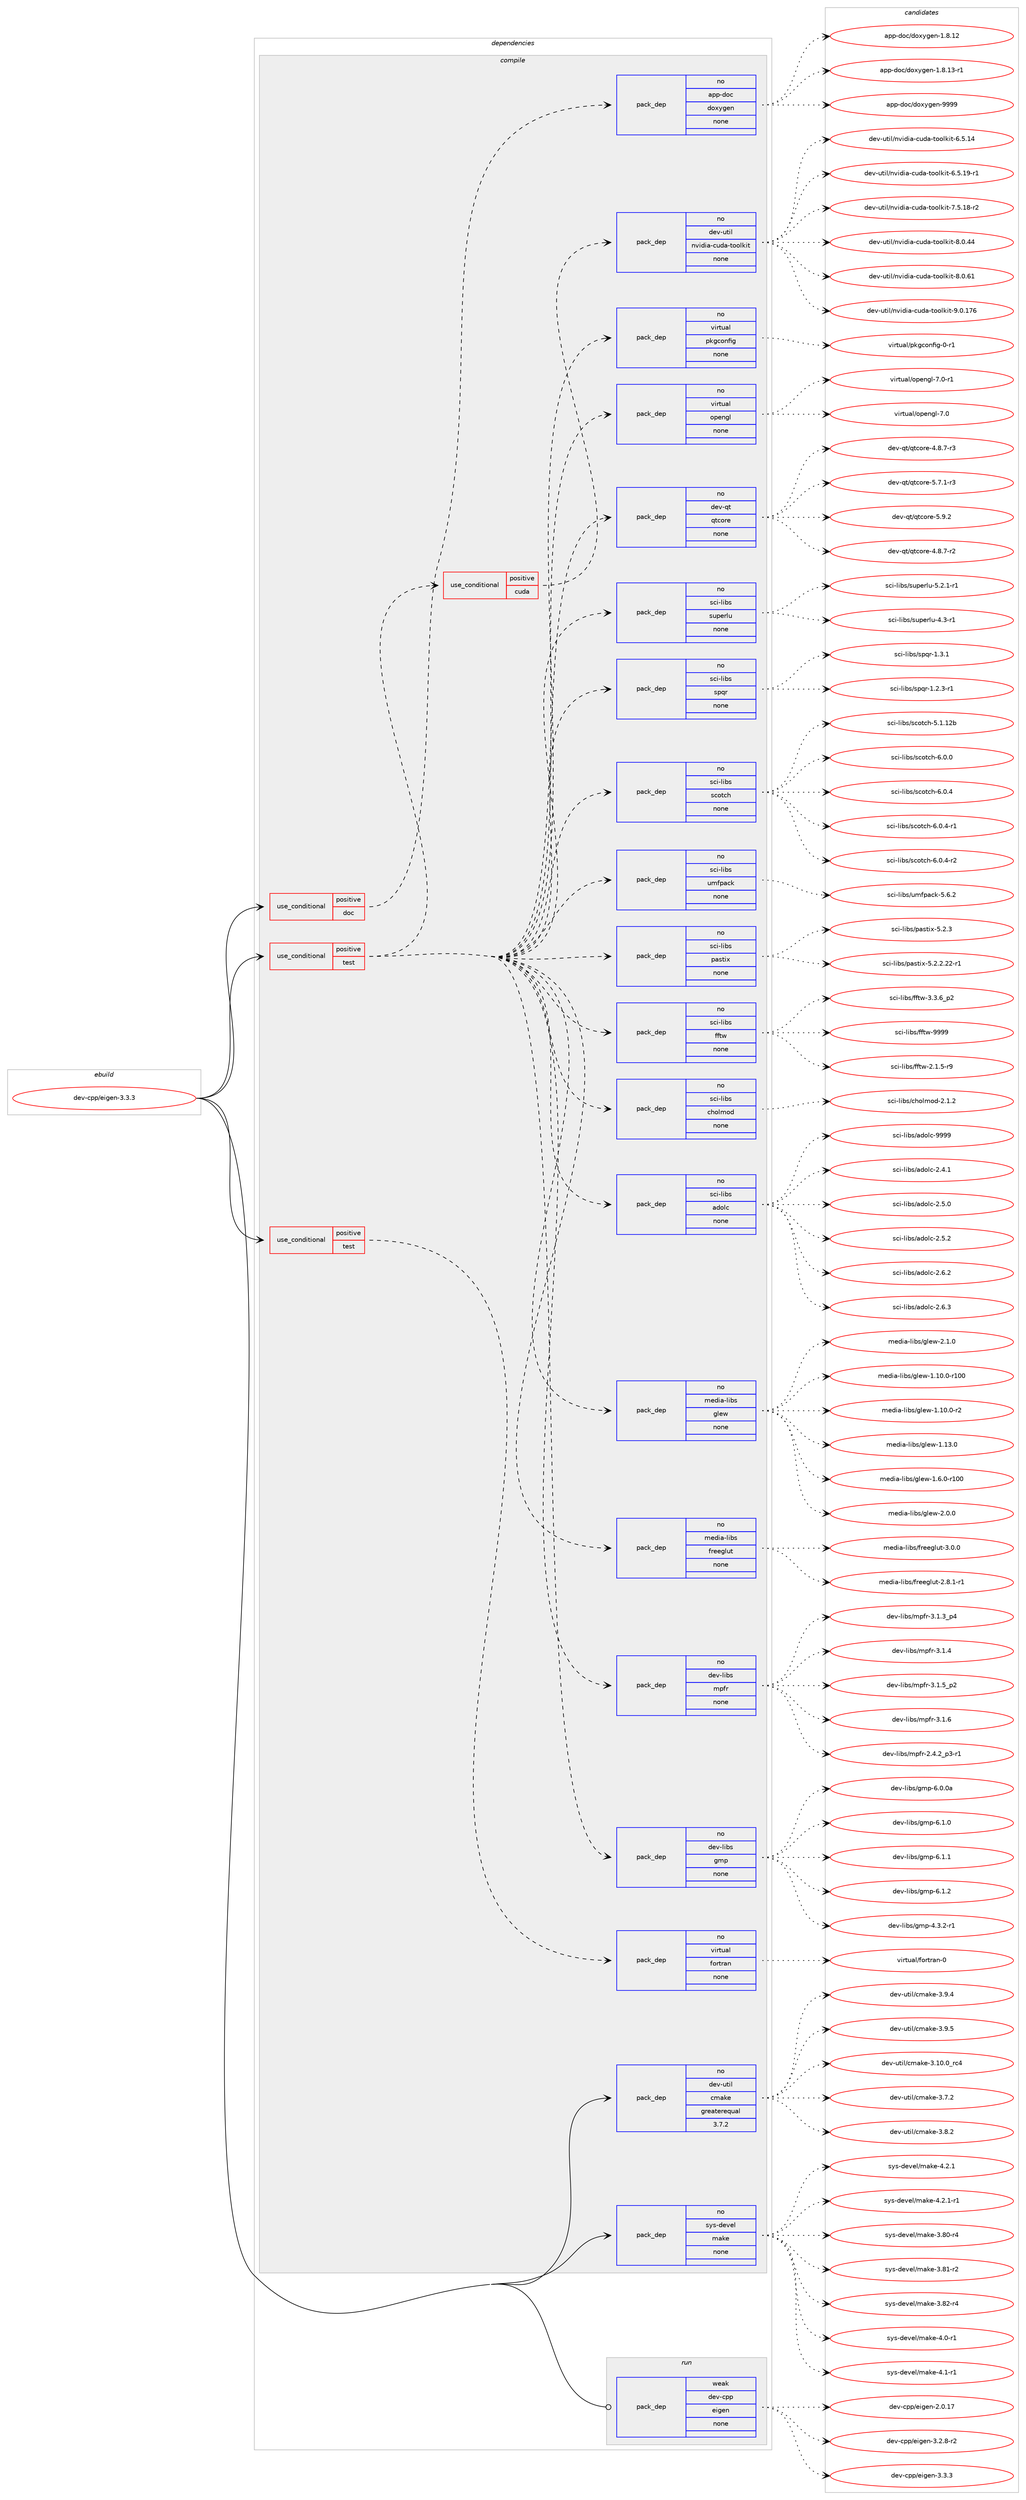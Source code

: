 digraph prolog {

# *************
# Graph options
# *************

newrank=true;
concentrate=true;
compound=true;
graph [rankdir=LR,fontname=Helvetica,fontsize=10,ranksep=1.5];#, ranksep=2.5, nodesep=0.2];
edge  [arrowhead=vee];
node  [fontname=Helvetica,fontsize=10];

# **********
# The ebuild
# **********

subgraph cluster_leftcol {
color=gray;
rank=same;
label=<<i>ebuild</i>>;
id [label="dev-cpp/eigen-3.3.3", color=red, width=4, href="../dev-cpp/eigen-3.3.3.svg"];
}

# ****************
# The dependencies
# ****************

subgraph cluster_midcol {
color=gray;
label=<<i>dependencies</i>>;
subgraph cluster_compile {
fillcolor="#eeeeee";
style=filled;
label=<<i>compile</i>>;
subgraph cond15797 {
dependency65399 [label=<<TABLE BORDER="0" CELLBORDER="1" CELLSPACING="0" CELLPADDING="4"><TR><TD ROWSPAN="3" CELLPADDING="10">use_conditional</TD></TR><TR><TD>positive</TD></TR><TR><TD>doc</TD></TR></TABLE>>, shape=none, color=red];
subgraph pack48149 {
dependency65400 [label=<<TABLE BORDER="0" CELLBORDER="1" CELLSPACING="0" CELLPADDING="4" WIDTH="220"><TR><TD ROWSPAN="6" CELLPADDING="30">pack_dep</TD></TR><TR><TD WIDTH="110">no</TD></TR><TR><TD>app-doc</TD></TR><TR><TD>doxygen</TD></TR><TR><TD>none</TD></TR><TR><TD></TD></TR></TABLE>>, shape=none, color=blue];
}
dependency65399:e -> dependency65400:w [weight=20,style="dashed",arrowhead="vee"];
}
id:e -> dependency65399:w [weight=20,style="solid",arrowhead="vee"];
subgraph cond15798 {
dependency65401 [label=<<TABLE BORDER="0" CELLBORDER="1" CELLSPACING="0" CELLPADDING="4"><TR><TD ROWSPAN="3" CELLPADDING="10">use_conditional</TD></TR><TR><TD>positive</TD></TR><TR><TD>test</TD></TR></TABLE>>, shape=none, color=red];
subgraph pack48150 {
dependency65402 [label=<<TABLE BORDER="0" CELLBORDER="1" CELLSPACING="0" CELLPADDING="4" WIDTH="220"><TR><TD ROWSPAN="6" CELLPADDING="30">pack_dep</TD></TR><TR><TD WIDTH="110">no</TD></TR><TR><TD>dev-libs</TD></TR><TR><TD>gmp</TD></TR><TR><TD>none</TD></TR><TR><TD></TD></TR></TABLE>>, shape=none, color=blue];
}
dependency65401:e -> dependency65402:w [weight=20,style="dashed",arrowhead="vee"];
subgraph pack48151 {
dependency65403 [label=<<TABLE BORDER="0" CELLBORDER="1" CELLSPACING="0" CELLPADDING="4" WIDTH="220"><TR><TD ROWSPAN="6" CELLPADDING="30">pack_dep</TD></TR><TR><TD WIDTH="110">no</TD></TR><TR><TD>dev-libs</TD></TR><TR><TD>mpfr</TD></TR><TR><TD>none</TD></TR><TR><TD></TD></TR></TABLE>>, shape=none, color=blue];
}
dependency65401:e -> dependency65403:w [weight=20,style="dashed",arrowhead="vee"];
subgraph pack48152 {
dependency65404 [label=<<TABLE BORDER="0" CELLBORDER="1" CELLSPACING="0" CELLPADDING="4" WIDTH="220"><TR><TD ROWSPAN="6" CELLPADDING="30">pack_dep</TD></TR><TR><TD WIDTH="110">no</TD></TR><TR><TD>media-libs</TD></TR><TR><TD>freeglut</TD></TR><TR><TD>none</TD></TR><TR><TD></TD></TR></TABLE>>, shape=none, color=blue];
}
dependency65401:e -> dependency65404:w [weight=20,style="dashed",arrowhead="vee"];
subgraph pack48153 {
dependency65405 [label=<<TABLE BORDER="0" CELLBORDER="1" CELLSPACING="0" CELLPADDING="4" WIDTH="220"><TR><TD ROWSPAN="6" CELLPADDING="30">pack_dep</TD></TR><TR><TD WIDTH="110">no</TD></TR><TR><TD>media-libs</TD></TR><TR><TD>glew</TD></TR><TR><TD>none</TD></TR><TR><TD></TD></TR></TABLE>>, shape=none, color=blue];
}
dependency65401:e -> dependency65405:w [weight=20,style="dashed",arrowhead="vee"];
subgraph pack48154 {
dependency65406 [label=<<TABLE BORDER="0" CELLBORDER="1" CELLSPACING="0" CELLPADDING="4" WIDTH="220"><TR><TD ROWSPAN="6" CELLPADDING="30">pack_dep</TD></TR><TR><TD WIDTH="110">no</TD></TR><TR><TD>sci-libs</TD></TR><TR><TD>adolc</TD></TR><TR><TD>none</TD></TR><TR><TD></TD></TR></TABLE>>, shape=none, color=blue];
}
dependency65401:e -> dependency65406:w [weight=20,style="dashed",arrowhead="vee"];
subgraph pack48155 {
dependency65407 [label=<<TABLE BORDER="0" CELLBORDER="1" CELLSPACING="0" CELLPADDING="4" WIDTH="220"><TR><TD ROWSPAN="6" CELLPADDING="30">pack_dep</TD></TR><TR><TD WIDTH="110">no</TD></TR><TR><TD>sci-libs</TD></TR><TR><TD>cholmod</TD></TR><TR><TD>none</TD></TR><TR><TD></TD></TR></TABLE>>, shape=none, color=blue];
}
dependency65401:e -> dependency65407:w [weight=20,style="dashed",arrowhead="vee"];
subgraph pack48156 {
dependency65408 [label=<<TABLE BORDER="0" CELLBORDER="1" CELLSPACING="0" CELLPADDING="4" WIDTH="220"><TR><TD ROWSPAN="6" CELLPADDING="30">pack_dep</TD></TR><TR><TD WIDTH="110">no</TD></TR><TR><TD>sci-libs</TD></TR><TR><TD>fftw</TD></TR><TR><TD>none</TD></TR><TR><TD></TD></TR></TABLE>>, shape=none, color=blue];
}
dependency65401:e -> dependency65408:w [weight=20,style="dashed",arrowhead="vee"];
subgraph pack48157 {
dependency65409 [label=<<TABLE BORDER="0" CELLBORDER="1" CELLSPACING="0" CELLPADDING="4" WIDTH="220"><TR><TD ROWSPAN="6" CELLPADDING="30">pack_dep</TD></TR><TR><TD WIDTH="110">no</TD></TR><TR><TD>sci-libs</TD></TR><TR><TD>pastix</TD></TR><TR><TD>none</TD></TR><TR><TD></TD></TR></TABLE>>, shape=none, color=blue];
}
dependency65401:e -> dependency65409:w [weight=20,style="dashed",arrowhead="vee"];
subgraph pack48158 {
dependency65410 [label=<<TABLE BORDER="0" CELLBORDER="1" CELLSPACING="0" CELLPADDING="4" WIDTH="220"><TR><TD ROWSPAN="6" CELLPADDING="30">pack_dep</TD></TR><TR><TD WIDTH="110">no</TD></TR><TR><TD>sci-libs</TD></TR><TR><TD>umfpack</TD></TR><TR><TD>none</TD></TR><TR><TD></TD></TR></TABLE>>, shape=none, color=blue];
}
dependency65401:e -> dependency65410:w [weight=20,style="dashed",arrowhead="vee"];
subgraph pack48159 {
dependency65411 [label=<<TABLE BORDER="0" CELLBORDER="1" CELLSPACING="0" CELLPADDING="4" WIDTH="220"><TR><TD ROWSPAN="6" CELLPADDING="30">pack_dep</TD></TR><TR><TD WIDTH="110">no</TD></TR><TR><TD>sci-libs</TD></TR><TR><TD>scotch</TD></TR><TR><TD>none</TD></TR><TR><TD></TD></TR></TABLE>>, shape=none, color=blue];
}
dependency65401:e -> dependency65411:w [weight=20,style="dashed",arrowhead="vee"];
subgraph pack48160 {
dependency65412 [label=<<TABLE BORDER="0" CELLBORDER="1" CELLSPACING="0" CELLPADDING="4" WIDTH="220"><TR><TD ROWSPAN="6" CELLPADDING="30">pack_dep</TD></TR><TR><TD WIDTH="110">no</TD></TR><TR><TD>sci-libs</TD></TR><TR><TD>spqr</TD></TR><TR><TD>none</TD></TR><TR><TD></TD></TR></TABLE>>, shape=none, color=blue];
}
dependency65401:e -> dependency65412:w [weight=20,style="dashed",arrowhead="vee"];
subgraph pack48161 {
dependency65413 [label=<<TABLE BORDER="0" CELLBORDER="1" CELLSPACING="0" CELLPADDING="4" WIDTH="220"><TR><TD ROWSPAN="6" CELLPADDING="30">pack_dep</TD></TR><TR><TD WIDTH="110">no</TD></TR><TR><TD>sci-libs</TD></TR><TR><TD>superlu</TD></TR><TR><TD>none</TD></TR><TR><TD></TD></TR></TABLE>>, shape=none, color=blue];
}
dependency65401:e -> dependency65413:w [weight=20,style="dashed",arrowhead="vee"];
subgraph pack48162 {
dependency65414 [label=<<TABLE BORDER="0" CELLBORDER="1" CELLSPACING="0" CELLPADDING="4" WIDTH="220"><TR><TD ROWSPAN="6" CELLPADDING="30">pack_dep</TD></TR><TR><TD WIDTH="110">no</TD></TR><TR><TD>dev-qt</TD></TR><TR><TD>qtcore</TD></TR><TR><TD>none</TD></TR><TR><TD></TD></TR></TABLE>>, shape=none, color=blue];
}
dependency65401:e -> dependency65414:w [weight=20,style="dashed",arrowhead="vee"];
subgraph pack48163 {
dependency65415 [label=<<TABLE BORDER="0" CELLBORDER="1" CELLSPACING="0" CELLPADDING="4" WIDTH="220"><TR><TD ROWSPAN="6" CELLPADDING="30">pack_dep</TD></TR><TR><TD WIDTH="110">no</TD></TR><TR><TD>virtual</TD></TR><TR><TD>opengl</TD></TR><TR><TD>none</TD></TR><TR><TD></TD></TR></TABLE>>, shape=none, color=blue];
}
dependency65401:e -> dependency65415:w [weight=20,style="dashed",arrowhead="vee"];
subgraph pack48164 {
dependency65416 [label=<<TABLE BORDER="0" CELLBORDER="1" CELLSPACING="0" CELLPADDING="4" WIDTH="220"><TR><TD ROWSPAN="6" CELLPADDING="30">pack_dep</TD></TR><TR><TD WIDTH="110">no</TD></TR><TR><TD>virtual</TD></TR><TR><TD>pkgconfig</TD></TR><TR><TD>none</TD></TR><TR><TD></TD></TR></TABLE>>, shape=none, color=blue];
}
dependency65401:e -> dependency65416:w [weight=20,style="dashed",arrowhead="vee"];
subgraph cond15799 {
dependency65417 [label=<<TABLE BORDER="0" CELLBORDER="1" CELLSPACING="0" CELLPADDING="4"><TR><TD ROWSPAN="3" CELLPADDING="10">use_conditional</TD></TR><TR><TD>positive</TD></TR><TR><TD>cuda</TD></TR></TABLE>>, shape=none, color=red];
subgraph pack48165 {
dependency65418 [label=<<TABLE BORDER="0" CELLBORDER="1" CELLSPACING="0" CELLPADDING="4" WIDTH="220"><TR><TD ROWSPAN="6" CELLPADDING="30">pack_dep</TD></TR><TR><TD WIDTH="110">no</TD></TR><TR><TD>dev-util</TD></TR><TR><TD>nvidia-cuda-toolkit</TD></TR><TR><TD>none</TD></TR><TR><TD></TD></TR></TABLE>>, shape=none, color=blue];
}
dependency65417:e -> dependency65418:w [weight=20,style="dashed",arrowhead="vee"];
}
dependency65401:e -> dependency65417:w [weight=20,style="dashed",arrowhead="vee"];
}
id:e -> dependency65401:w [weight=20,style="solid",arrowhead="vee"];
subgraph cond15800 {
dependency65419 [label=<<TABLE BORDER="0" CELLBORDER="1" CELLSPACING="0" CELLPADDING="4"><TR><TD ROWSPAN="3" CELLPADDING="10">use_conditional</TD></TR><TR><TD>positive</TD></TR><TR><TD>test</TD></TR></TABLE>>, shape=none, color=red];
subgraph pack48166 {
dependency65420 [label=<<TABLE BORDER="0" CELLBORDER="1" CELLSPACING="0" CELLPADDING="4" WIDTH="220"><TR><TD ROWSPAN="6" CELLPADDING="30">pack_dep</TD></TR><TR><TD WIDTH="110">no</TD></TR><TR><TD>virtual</TD></TR><TR><TD>fortran</TD></TR><TR><TD>none</TD></TR><TR><TD></TD></TR></TABLE>>, shape=none, color=blue];
}
dependency65419:e -> dependency65420:w [weight=20,style="dashed",arrowhead="vee"];
}
id:e -> dependency65419:w [weight=20,style="solid",arrowhead="vee"];
subgraph pack48167 {
dependency65421 [label=<<TABLE BORDER="0" CELLBORDER="1" CELLSPACING="0" CELLPADDING="4" WIDTH="220"><TR><TD ROWSPAN="6" CELLPADDING="30">pack_dep</TD></TR><TR><TD WIDTH="110">no</TD></TR><TR><TD>dev-util</TD></TR><TR><TD>cmake</TD></TR><TR><TD>greaterequal</TD></TR><TR><TD>3.7.2</TD></TR></TABLE>>, shape=none, color=blue];
}
id:e -> dependency65421:w [weight=20,style="solid",arrowhead="vee"];
subgraph pack48168 {
dependency65422 [label=<<TABLE BORDER="0" CELLBORDER="1" CELLSPACING="0" CELLPADDING="4" WIDTH="220"><TR><TD ROWSPAN="6" CELLPADDING="30">pack_dep</TD></TR><TR><TD WIDTH="110">no</TD></TR><TR><TD>sys-devel</TD></TR><TR><TD>make</TD></TR><TR><TD>none</TD></TR><TR><TD></TD></TR></TABLE>>, shape=none, color=blue];
}
id:e -> dependency65422:w [weight=20,style="solid",arrowhead="vee"];
}
subgraph cluster_compileandrun {
fillcolor="#eeeeee";
style=filled;
label=<<i>compile and run</i>>;
}
subgraph cluster_run {
fillcolor="#eeeeee";
style=filled;
label=<<i>run</i>>;
subgraph pack48169 {
dependency65423 [label=<<TABLE BORDER="0" CELLBORDER="1" CELLSPACING="0" CELLPADDING="4" WIDTH="220"><TR><TD ROWSPAN="6" CELLPADDING="30">pack_dep</TD></TR><TR><TD WIDTH="110">weak</TD></TR><TR><TD>dev-cpp</TD></TR><TR><TD>eigen</TD></TR><TR><TD>none</TD></TR><TR><TD></TD></TR></TABLE>>, shape=none, color=blue];
}
id:e -> dependency65423:w [weight=20,style="solid",arrowhead="odot"];
}
}

# **************
# The candidates
# **************

subgraph cluster_choices {
rank=same;
color=gray;
label=<<i>candidates</i>>;

subgraph choice48149 {
color=black;
nodesep=1;
choice9711211245100111994710011112012110310111045494656464950 [label="app-doc/doxygen-1.8.12", color=red, width=4,href="../app-doc/doxygen-1.8.12.svg"];
choice97112112451001119947100111120121103101110454946564649514511449 [label="app-doc/doxygen-1.8.13-r1", color=red, width=4,href="../app-doc/doxygen-1.8.13-r1.svg"];
choice971121124510011199471001111201211031011104557575757 [label="app-doc/doxygen-9999", color=red, width=4,href="../app-doc/doxygen-9999.svg"];
dependency65400:e -> choice9711211245100111994710011112012110310111045494656464950:w [style=dotted,weight="100"];
dependency65400:e -> choice97112112451001119947100111120121103101110454946564649514511449:w [style=dotted,weight="100"];
dependency65400:e -> choice971121124510011199471001111201211031011104557575757:w [style=dotted,weight="100"];
}
subgraph choice48150 {
color=black;
nodesep=1;
choice1001011184510810598115471031091124552465146504511449 [label="dev-libs/gmp-4.3.2-r1", color=red, width=4,href="../dev-libs/gmp-4.3.2-r1.svg"];
choice10010111845108105981154710310911245544648464897 [label="dev-libs/gmp-6.0.0a", color=red, width=4,href="../dev-libs/gmp-6.0.0a.svg"];
choice100101118451081059811547103109112455446494648 [label="dev-libs/gmp-6.1.0", color=red, width=4,href="../dev-libs/gmp-6.1.0.svg"];
choice100101118451081059811547103109112455446494649 [label="dev-libs/gmp-6.1.1", color=red, width=4,href="../dev-libs/gmp-6.1.1.svg"];
choice100101118451081059811547103109112455446494650 [label="dev-libs/gmp-6.1.2", color=red, width=4,href="../dev-libs/gmp-6.1.2.svg"];
dependency65402:e -> choice1001011184510810598115471031091124552465146504511449:w [style=dotted,weight="100"];
dependency65402:e -> choice10010111845108105981154710310911245544648464897:w [style=dotted,weight="100"];
dependency65402:e -> choice100101118451081059811547103109112455446494648:w [style=dotted,weight="100"];
dependency65402:e -> choice100101118451081059811547103109112455446494649:w [style=dotted,weight="100"];
dependency65402:e -> choice100101118451081059811547103109112455446494650:w [style=dotted,weight="100"];
}
subgraph choice48151 {
color=black;
nodesep=1;
choice10010111845108105981154710911210211445504652465095112514511449 [label="dev-libs/mpfr-2.4.2_p3-r1", color=red, width=4,href="../dev-libs/mpfr-2.4.2_p3-r1.svg"];
choice1001011184510810598115471091121021144551464946519511252 [label="dev-libs/mpfr-3.1.3_p4", color=red, width=4,href="../dev-libs/mpfr-3.1.3_p4.svg"];
choice100101118451081059811547109112102114455146494652 [label="dev-libs/mpfr-3.1.4", color=red, width=4,href="../dev-libs/mpfr-3.1.4.svg"];
choice1001011184510810598115471091121021144551464946539511250 [label="dev-libs/mpfr-3.1.5_p2", color=red, width=4,href="../dev-libs/mpfr-3.1.5_p2.svg"];
choice100101118451081059811547109112102114455146494654 [label="dev-libs/mpfr-3.1.6", color=red, width=4,href="../dev-libs/mpfr-3.1.6.svg"];
dependency65403:e -> choice10010111845108105981154710911210211445504652465095112514511449:w [style=dotted,weight="100"];
dependency65403:e -> choice1001011184510810598115471091121021144551464946519511252:w [style=dotted,weight="100"];
dependency65403:e -> choice100101118451081059811547109112102114455146494652:w [style=dotted,weight="100"];
dependency65403:e -> choice1001011184510810598115471091121021144551464946539511250:w [style=dotted,weight="100"];
dependency65403:e -> choice100101118451081059811547109112102114455146494654:w [style=dotted,weight="100"];
}
subgraph choice48152 {
color=black;
nodesep=1;
choice109101100105974510810598115471021141011011031081171164550465646494511449 [label="media-libs/freeglut-2.8.1-r1", color=red, width=4,href="../media-libs/freeglut-2.8.1-r1.svg"];
choice10910110010597451081059811547102114101101103108117116455146484648 [label="media-libs/freeglut-3.0.0", color=red, width=4,href="../media-libs/freeglut-3.0.0.svg"];
dependency65404:e -> choice109101100105974510810598115471021141011011031081171164550465646494511449:w [style=dotted,weight="100"];
dependency65404:e -> choice10910110010597451081059811547102114101101103108117116455146484648:w [style=dotted,weight="100"];
}
subgraph choice48153 {
color=black;
nodesep=1;
choice109101100105974510810598115471031081011194549464948464845114494848 [label="media-libs/glew-1.10.0-r100", color=red, width=4,href="../media-libs/glew-1.10.0-r100.svg"];
choice10910110010597451081059811547103108101119454946494846484511450 [label="media-libs/glew-1.10.0-r2", color=red, width=4,href="../media-libs/glew-1.10.0-r2.svg"];
choice1091011001059745108105981154710310810111945494649514648 [label="media-libs/glew-1.13.0", color=red, width=4,href="../media-libs/glew-1.13.0.svg"];
choice1091011001059745108105981154710310810111945494654464845114494848 [label="media-libs/glew-1.6.0-r100", color=red, width=4,href="../media-libs/glew-1.6.0-r100.svg"];
choice10910110010597451081059811547103108101119455046484648 [label="media-libs/glew-2.0.0", color=red, width=4,href="../media-libs/glew-2.0.0.svg"];
choice10910110010597451081059811547103108101119455046494648 [label="media-libs/glew-2.1.0", color=red, width=4,href="../media-libs/glew-2.1.0.svg"];
dependency65405:e -> choice109101100105974510810598115471031081011194549464948464845114494848:w [style=dotted,weight="100"];
dependency65405:e -> choice10910110010597451081059811547103108101119454946494846484511450:w [style=dotted,weight="100"];
dependency65405:e -> choice1091011001059745108105981154710310810111945494649514648:w [style=dotted,weight="100"];
dependency65405:e -> choice1091011001059745108105981154710310810111945494654464845114494848:w [style=dotted,weight="100"];
dependency65405:e -> choice10910110010597451081059811547103108101119455046484648:w [style=dotted,weight="100"];
dependency65405:e -> choice10910110010597451081059811547103108101119455046494648:w [style=dotted,weight="100"];
}
subgraph choice48154 {
color=black;
nodesep=1;
choice115991054510810598115479710011110899455046524649 [label="sci-libs/adolc-2.4.1", color=red, width=4,href="../sci-libs/adolc-2.4.1.svg"];
choice115991054510810598115479710011110899455046534648 [label="sci-libs/adolc-2.5.0", color=red, width=4,href="../sci-libs/adolc-2.5.0.svg"];
choice115991054510810598115479710011110899455046534650 [label="sci-libs/adolc-2.5.2", color=red, width=4,href="../sci-libs/adolc-2.5.2.svg"];
choice115991054510810598115479710011110899455046544650 [label="sci-libs/adolc-2.6.2", color=red, width=4,href="../sci-libs/adolc-2.6.2.svg"];
choice115991054510810598115479710011110899455046544651 [label="sci-libs/adolc-2.6.3", color=red, width=4,href="../sci-libs/adolc-2.6.3.svg"];
choice1159910545108105981154797100111108994557575757 [label="sci-libs/adolc-9999", color=red, width=4,href="../sci-libs/adolc-9999.svg"];
dependency65406:e -> choice115991054510810598115479710011110899455046524649:w [style=dotted,weight="100"];
dependency65406:e -> choice115991054510810598115479710011110899455046534648:w [style=dotted,weight="100"];
dependency65406:e -> choice115991054510810598115479710011110899455046534650:w [style=dotted,weight="100"];
dependency65406:e -> choice115991054510810598115479710011110899455046544650:w [style=dotted,weight="100"];
dependency65406:e -> choice115991054510810598115479710011110899455046544651:w [style=dotted,weight="100"];
dependency65406:e -> choice1159910545108105981154797100111108994557575757:w [style=dotted,weight="100"];
}
subgraph choice48155 {
color=black;
nodesep=1;
choice1159910545108105981154799104111108109111100455046494650 [label="sci-libs/cholmod-2.1.2", color=red, width=4,href="../sci-libs/cholmod-2.1.2.svg"];
dependency65407:e -> choice1159910545108105981154799104111108109111100455046494650:w [style=dotted,weight="100"];
}
subgraph choice48156 {
color=black;
nodesep=1;
choice115991054510810598115471021021161194550464946534511457 [label="sci-libs/fftw-2.1.5-r9", color=red, width=4,href="../sci-libs/fftw-2.1.5-r9.svg"];
choice115991054510810598115471021021161194551465146549511250 [label="sci-libs/fftw-3.3.6_p2", color=red, width=4,href="../sci-libs/fftw-3.3.6_p2.svg"];
choice115991054510810598115471021021161194557575757 [label="sci-libs/fftw-9999", color=red, width=4,href="../sci-libs/fftw-9999.svg"];
dependency65408:e -> choice115991054510810598115471021021161194550464946534511457:w [style=dotted,weight="100"];
dependency65408:e -> choice115991054510810598115471021021161194551465146549511250:w [style=dotted,weight="100"];
dependency65408:e -> choice115991054510810598115471021021161194557575757:w [style=dotted,weight="100"];
}
subgraph choice48157 {
color=black;
nodesep=1;
choice11599105451081059811547112971151161051204553465046504650504511449 [label="sci-libs/pastix-5.2.2.22-r1", color=red, width=4,href="../sci-libs/pastix-5.2.2.22-r1.svg"];
choice1159910545108105981154711297115116105120455346504651 [label="sci-libs/pastix-5.2.3", color=red, width=4,href="../sci-libs/pastix-5.2.3.svg"];
dependency65409:e -> choice11599105451081059811547112971151161051204553465046504650504511449:w [style=dotted,weight="100"];
dependency65409:e -> choice1159910545108105981154711297115116105120455346504651:w [style=dotted,weight="100"];
}
subgraph choice48158 {
color=black;
nodesep=1;
choice115991054510810598115471171091021129799107455346544650 [label="sci-libs/umfpack-5.6.2", color=red, width=4,href="../sci-libs/umfpack-5.6.2.svg"];
dependency65410:e -> choice115991054510810598115471171091021129799107455346544650:w [style=dotted,weight="100"];
}
subgraph choice48159 {
color=black;
nodesep=1;
choice1159910545108105981154711599111116991044553464946495098 [label="sci-libs/scotch-5.1.12b", color=red, width=4,href="../sci-libs/scotch-5.1.12b.svg"];
choice115991054510810598115471159911111699104455446484648 [label="sci-libs/scotch-6.0.0", color=red, width=4,href="../sci-libs/scotch-6.0.0.svg"];
choice115991054510810598115471159911111699104455446484652 [label="sci-libs/scotch-6.0.4", color=red, width=4,href="../sci-libs/scotch-6.0.4.svg"];
choice1159910545108105981154711599111116991044554464846524511449 [label="sci-libs/scotch-6.0.4-r1", color=red, width=4,href="../sci-libs/scotch-6.0.4-r1.svg"];
choice1159910545108105981154711599111116991044554464846524511450 [label="sci-libs/scotch-6.0.4-r2", color=red, width=4,href="../sci-libs/scotch-6.0.4-r2.svg"];
dependency65411:e -> choice1159910545108105981154711599111116991044553464946495098:w [style=dotted,weight="100"];
dependency65411:e -> choice115991054510810598115471159911111699104455446484648:w [style=dotted,weight="100"];
dependency65411:e -> choice115991054510810598115471159911111699104455446484652:w [style=dotted,weight="100"];
dependency65411:e -> choice1159910545108105981154711599111116991044554464846524511449:w [style=dotted,weight="100"];
dependency65411:e -> choice1159910545108105981154711599111116991044554464846524511450:w [style=dotted,weight="100"];
}
subgraph choice48160 {
color=black;
nodesep=1;
choice115991054510810598115471151121131144549465046514511449 [label="sci-libs/spqr-1.2.3-r1", color=red, width=4,href="../sci-libs/spqr-1.2.3-r1.svg"];
choice11599105451081059811547115112113114454946514649 [label="sci-libs/spqr-1.3.1", color=red, width=4,href="../sci-libs/spqr-1.3.1.svg"];
dependency65412:e -> choice115991054510810598115471151121131144549465046514511449:w [style=dotted,weight="100"];
dependency65412:e -> choice11599105451081059811547115112113114454946514649:w [style=dotted,weight="100"];
}
subgraph choice48161 {
color=black;
nodesep=1;
choice11599105451081059811547115117112101114108117455246514511449 [label="sci-libs/superlu-4.3-r1", color=red, width=4,href="../sci-libs/superlu-4.3-r1.svg"];
choice115991054510810598115471151171121011141081174553465046494511449 [label="sci-libs/superlu-5.2.1-r1", color=red, width=4,href="../sci-libs/superlu-5.2.1-r1.svg"];
dependency65413:e -> choice11599105451081059811547115117112101114108117455246514511449:w [style=dotted,weight="100"];
dependency65413:e -> choice115991054510810598115471151171121011141081174553465046494511449:w [style=dotted,weight="100"];
}
subgraph choice48162 {
color=black;
nodesep=1;
choice1001011184511311647113116991111141014552465646554511450 [label="dev-qt/qtcore-4.8.7-r2", color=red, width=4,href="../dev-qt/qtcore-4.8.7-r2.svg"];
choice1001011184511311647113116991111141014552465646554511451 [label="dev-qt/qtcore-4.8.7-r3", color=red, width=4,href="../dev-qt/qtcore-4.8.7-r3.svg"];
choice1001011184511311647113116991111141014553465546494511451 [label="dev-qt/qtcore-5.7.1-r3", color=red, width=4,href="../dev-qt/qtcore-5.7.1-r3.svg"];
choice100101118451131164711311699111114101455346574650 [label="dev-qt/qtcore-5.9.2", color=red, width=4,href="../dev-qt/qtcore-5.9.2.svg"];
dependency65414:e -> choice1001011184511311647113116991111141014552465646554511450:w [style=dotted,weight="100"];
dependency65414:e -> choice1001011184511311647113116991111141014552465646554511451:w [style=dotted,weight="100"];
dependency65414:e -> choice1001011184511311647113116991111141014553465546494511451:w [style=dotted,weight="100"];
dependency65414:e -> choice100101118451131164711311699111114101455346574650:w [style=dotted,weight="100"];
}
subgraph choice48163 {
color=black;
nodesep=1;
choice118105114116117971084711111210111010310845554648 [label="virtual/opengl-7.0", color=red, width=4,href="../virtual/opengl-7.0.svg"];
choice1181051141161179710847111112101110103108455546484511449 [label="virtual/opengl-7.0-r1", color=red, width=4,href="../virtual/opengl-7.0-r1.svg"];
dependency65415:e -> choice118105114116117971084711111210111010310845554648:w [style=dotted,weight="100"];
dependency65415:e -> choice1181051141161179710847111112101110103108455546484511449:w [style=dotted,weight="100"];
}
subgraph choice48164 {
color=black;
nodesep=1;
choice11810511411611797108471121071039911111010210510345484511449 [label="virtual/pkgconfig-0-r1", color=red, width=4,href="../virtual/pkgconfig-0-r1.svg"];
dependency65416:e -> choice11810511411611797108471121071039911111010210510345484511449:w [style=dotted,weight="100"];
}
subgraph choice48165 {
color=black;
nodesep=1;
choice1001011184511711610510847110118105100105974599117100974511611111110810710511645544653464952 [label="dev-util/nvidia-cuda-toolkit-6.5.14", color=red, width=4,href="../dev-util/nvidia-cuda-toolkit-6.5.14.svg"];
choice10010111845117116105108471101181051001059745991171009745116111111108107105116455446534649574511449 [label="dev-util/nvidia-cuda-toolkit-6.5.19-r1", color=red, width=4,href="../dev-util/nvidia-cuda-toolkit-6.5.19-r1.svg"];
choice10010111845117116105108471101181051001059745991171009745116111111108107105116455546534649564511450 [label="dev-util/nvidia-cuda-toolkit-7.5.18-r2", color=red, width=4,href="../dev-util/nvidia-cuda-toolkit-7.5.18-r2.svg"];
choice1001011184511711610510847110118105100105974599117100974511611111110810710511645564648465252 [label="dev-util/nvidia-cuda-toolkit-8.0.44", color=red, width=4,href="../dev-util/nvidia-cuda-toolkit-8.0.44.svg"];
choice1001011184511711610510847110118105100105974599117100974511611111110810710511645564648465449 [label="dev-util/nvidia-cuda-toolkit-8.0.61", color=red, width=4,href="../dev-util/nvidia-cuda-toolkit-8.0.61.svg"];
choice100101118451171161051084711011810510010597459911710097451161111111081071051164557464846495554 [label="dev-util/nvidia-cuda-toolkit-9.0.176", color=red, width=4,href="../dev-util/nvidia-cuda-toolkit-9.0.176.svg"];
dependency65418:e -> choice1001011184511711610510847110118105100105974599117100974511611111110810710511645544653464952:w [style=dotted,weight="100"];
dependency65418:e -> choice10010111845117116105108471101181051001059745991171009745116111111108107105116455446534649574511449:w [style=dotted,weight="100"];
dependency65418:e -> choice10010111845117116105108471101181051001059745991171009745116111111108107105116455546534649564511450:w [style=dotted,weight="100"];
dependency65418:e -> choice1001011184511711610510847110118105100105974599117100974511611111110810710511645564648465252:w [style=dotted,weight="100"];
dependency65418:e -> choice1001011184511711610510847110118105100105974599117100974511611111110810710511645564648465449:w [style=dotted,weight="100"];
dependency65418:e -> choice100101118451171161051084711011810510010597459911710097451161111111081071051164557464846495554:w [style=dotted,weight="100"];
}
subgraph choice48166 {
color=black;
nodesep=1;
choice1181051141161179710847102111114116114971104548 [label="virtual/fortran-0", color=red, width=4,href="../virtual/fortran-0.svg"];
dependency65420:e -> choice1181051141161179710847102111114116114971104548:w [style=dotted,weight="100"];
}
subgraph choice48167 {
color=black;
nodesep=1;
choice1001011184511711610510847991099710710145514649484648951149952 [label="dev-util/cmake-3.10.0_rc4", color=red, width=4,href="../dev-util/cmake-3.10.0_rc4.svg"];
choice10010111845117116105108479910997107101455146554650 [label="dev-util/cmake-3.7.2", color=red, width=4,href="../dev-util/cmake-3.7.2.svg"];
choice10010111845117116105108479910997107101455146564650 [label="dev-util/cmake-3.8.2", color=red, width=4,href="../dev-util/cmake-3.8.2.svg"];
choice10010111845117116105108479910997107101455146574652 [label="dev-util/cmake-3.9.4", color=red, width=4,href="../dev-util/cmake-3.9.4.svg"];
choice10010111845117116105108479910997107101455146574653 [label="dev-util/cmake-3.9.5", color=red, width=4,href="../dev-util/cmake-3.9.5.svg"];
dependency65421:e -> choice1001011184511711610510847991099710710145514649484648951149952:w [style=dotted,weight="100"];
dependency65421:e -> choice10010111845117116105108479910997107101455146554650:w [style=dotted,weight="100"];
dependency65421:e -> choice10010111845117116105108479910997107101455146564650:w [style=dotted,weight="100"];
dependency65421:e -> choice10010111845117116105108479910997107101455146574652:w [style=dotted,weight="100"];
dependency65421:e -> choice10010111845117116105108479910997107101455146574653:w [style=dotted,weight="100"];
}
subgraph choice48168 {
color=black;
nodesep=1;
choice11512111545100101118101108471099710710145514656484511452 [label="sys-devel/make-3.80-r4", color=red, width=4,href="../sys-devel/make-3.80-r4.svg"];
choice11512111545100101118101108471099710710145514656494511450 [label="sys-devel/make-3.81-r2", color=red, width=4,href="../sys-devel/make-3.81-r2.svg"];
choice11512111545100101118101108471099710710145514656504511452 [label="sys-devel/make-3.82-r4", color=red, width=4,href="../sys-devel/make-3.82-r4.svg"];
choice115121115451001011181011084710997107101455246484511449 [label="sys-devel/make-4.0-r1", color=red, width=4,href="../sys-devel/make-4.0-r1.svg"];
choice115121115451001011181011084710997107101455246494511449 [label="sys-devel/make-4.1-r1", color=red, width=4,href="../sys-devel/make-4.1-r1.svg"];
choice115121115451001011181011084710997107101455246504649 [label="sys-devel/make-4.2.1", color=red, width=4,href="../sys-devel/make-4.2.1.svg"];
choice1151211154510010111810110847109971071014552465046494511449 [label="sys-devel/make-4.2.1-r1", color=red, width=4,href="../sys-devel/make-4.2.1-r1.svg"];
dependency65422:e -> choice11512111545100101118101108471099710710145514656484511452:w [style=dotted,weight="100"];
dependency65422:e -> choice11512111545100101118101108471099710710145514656494511450:w [style=dotted,weight="100"];
dependency65422:e -> choice11512111545100101118101108471099710710145514656504511452:w [style=dotted,weight="100"];
dependency65422:e -> choice115121115451001011181011084710997107101455246484511449:w [style=dotted,weight="100"];
dependency65422:e -> choice115121115451001011181011084710997107101455246494511449:w [style=dotted,weight="100"];
dependency65422:e -> choice115121115451001011181011084710997107101455246504649:w [style=dotted,weight="100"];
dependency65422:e -> choice1151211154510010111810110847109971071014552465046494511449:w [style=dotted,weight="100"];
}
subgraph choice48169 {
color=black;
nodesep=1;
choice10010111845991121124710110510310111045504648464955 [label="dev-cpp/eigen-2.0.17", color=red, width=4,href="../dev-cpp/eigen-2.0.17.svg"];
choice1001011184599112112471011051031011104551465046564511450 [label="dev-cpp/eigen-3.2.8-r2", color=red, width=4,href="../dev-cpp/eigen-3.2.8-r2.svg"];
choice100101118459911211247101105103101110455146514651 [label="dev-cpp/eigen-3.3.3", color=red, width=4,href="../dev-cpp/eigen-3.3.3.svg"];
dependency65423:e -> choice10010111845991121124710110510310111045504648464955:w [style=dotted,weight="100"];
dependency65423:e -> choice1001011184599112112471011051031011104551465046564511450:w [style=dotted,weight="100"];
dependency65423:e -> choice100101118459911211247101105103101110455146514651:w [style=dotted,weight="100"];
}
}

}
